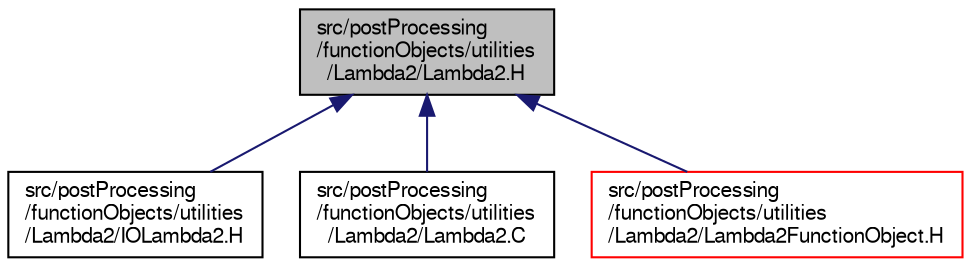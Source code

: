 digraph "src/postProcessing/functionObjects/utilities/Lambda2/Lambda2.H"
{
  bgcolor="transparent";
  edge [fontname="FreeSans",fontsize="10",labelfontname="FreeSans",labelfontsize="10"];
  node [fontname="FreeSans",fontsize="10",shape=record];
  Node67 [label="src/postProcessing\l/functionObjects/utilities\l/Lambda2/Lambda2.H",height=0.2,width=0.4,color="black", fillcolor="grey75", style="filled", fontcolor="black"];
  Node67 -> Node68 [dir="back",color="midnightblue",fontsize="10",style="solid",fontname="FreeSans"];
  Node68 [label="src/postProcessing\l/functionObjects/utilities\l/Lambda2/IOLambda2.H",height=0.2,width=0.4,color="black",URL="$a13751.html"];
  Node67 -> Node69 [dir="back",color="midnightblue",fontsize="10",style="solid",fontname="FreeSans"];
  Node69 [label="src/postProcessing\l/functionObjects/utilities\l/Lambda2/Lambda2.C",height=0.2,width=0.4,color="black",URL="$a39623.html"];
  Node67 -> Node70 [dir="back",color="midnightblue",fontsize="10",style="solid",fontname="FreeSans"];
  Node70 [label="src/postProcessing\l/functionObjects/utilities\l/Lambda2/Lambda2FunctionObject.H",height=0.2,width=0.4,color="red",URL="$a13763.html"];
}
